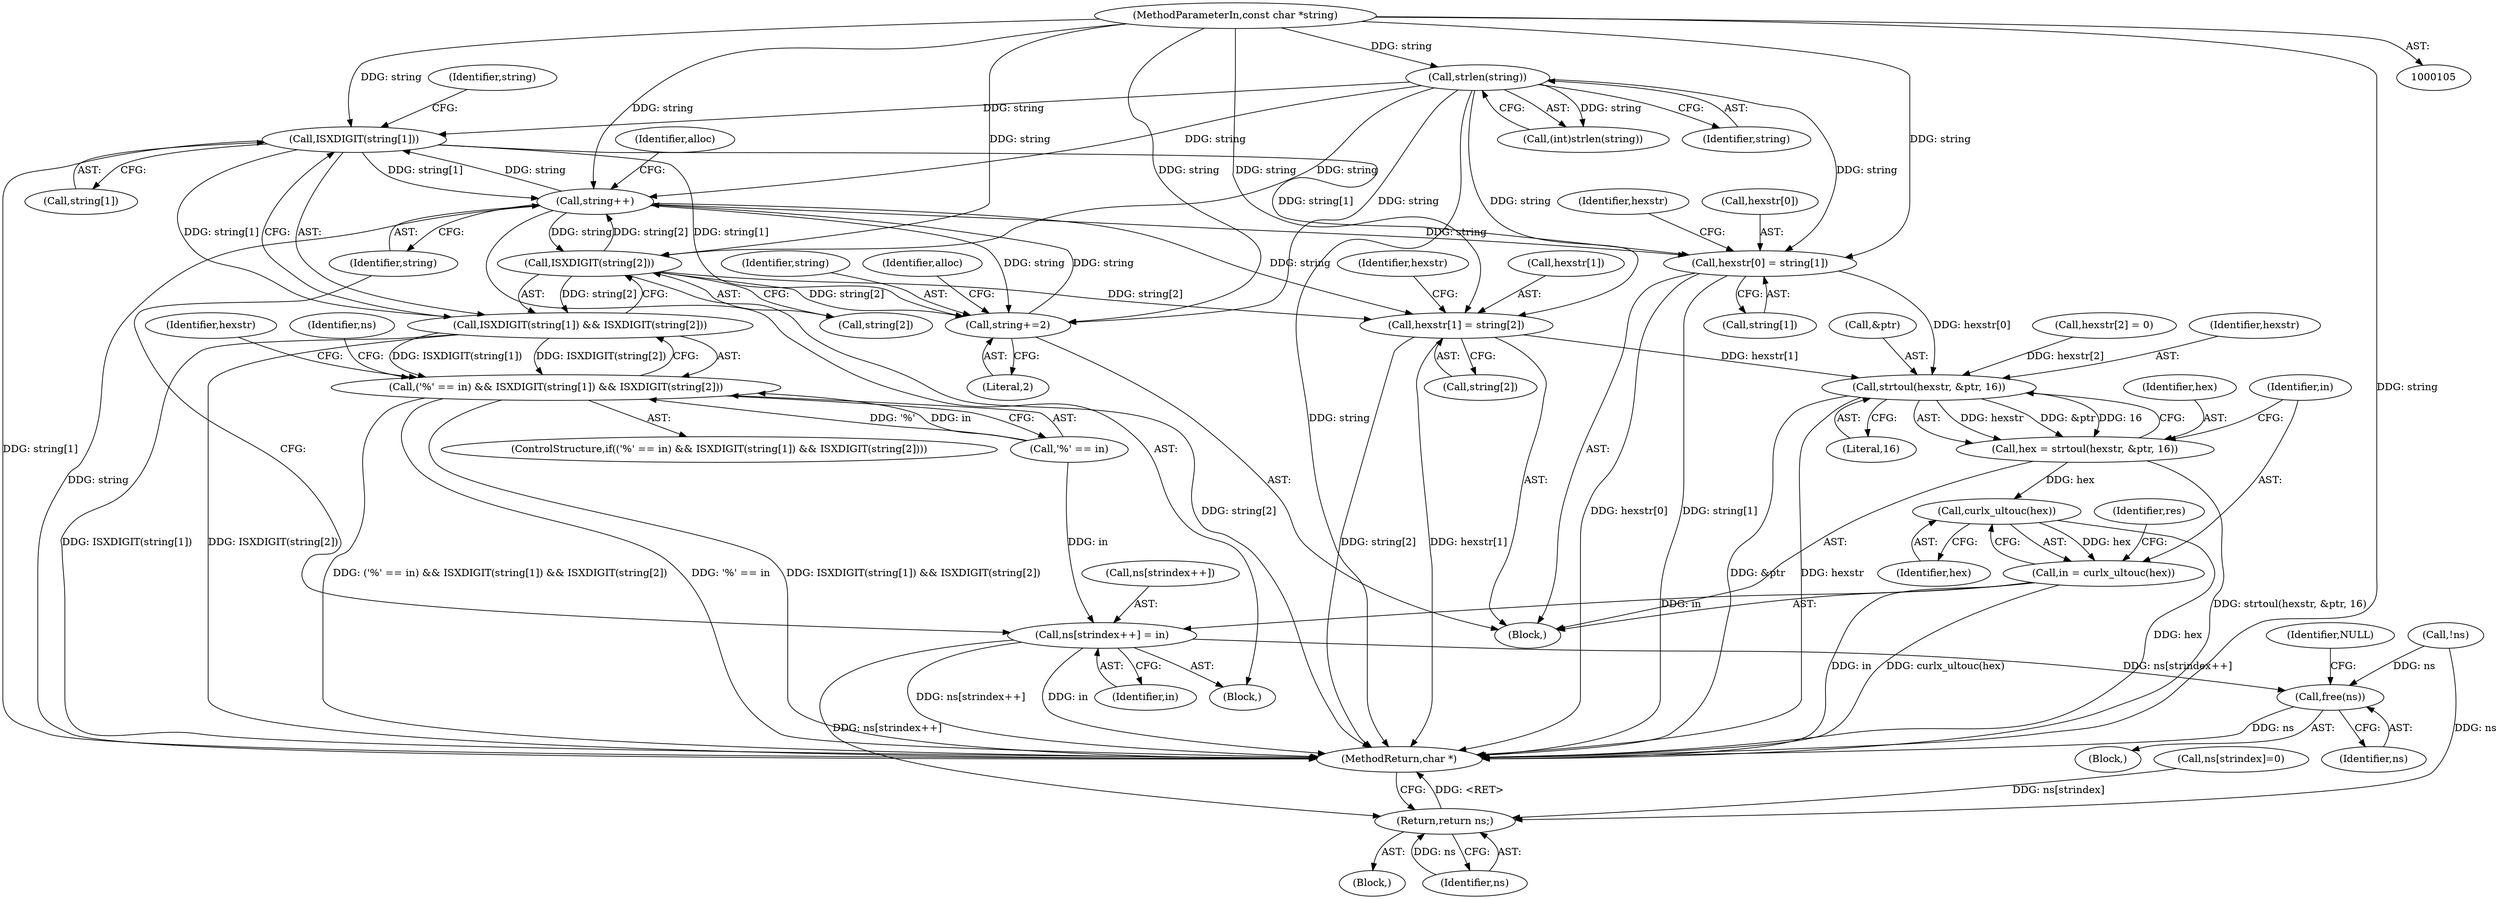 digraph "1_curl_75ca568fa1c19de4c5358fed246686de8467c238_0@array" {
"1000156" [label="(Call,ISXDIGIT(string[1]))"];
"1000120" [label="(Call,strlen(string))"];
"1000107" [label="(MethodParameterIn,const char *string)"];
"1000223" [label="(Call,string++)"];
"1000156" [label="(Call,ISXDIGIT(string[1]))"];
"1000211" [label="(Call,string+=2)"];
"1000160" [label="(Call,ISXDIGIT(string[2]))"];
"1000155" [label="(Call,ISXDIGIT(string[1]) && ISXDIGIT(string[2]))"];
"1000151" [label="(Call,('%' == in) && ISXDIGIT(string[1]) && ISXDIGIT(string[2]))"];
"1000167" [label="(Call,hexstr[0] = string[1])"];
"1000188" [label="(Call,strtoul(hexstr, &ptr, 16))"];
"1000186" [label="(Call,hex = strtoul(hexstr, &ptr, 16))"];
"1000195" [label="(Call,curlx_ultouc(hex))"];
"1000193" [label="(Call,in = curlx_ultouc(hex))"];
"1000217" [label="(Call,ns[strindex++] = in)"];
"1000207" [label="(Call,free(ns))"];
"1000236" [label="(Return,return ns;)"];
"1000174" [label="(Call,hexstr[1] = string[2])"];
"1000150" [label="(ControlStructure,if(('%' == in) && ISXDIGIT(string[1]) && ISXDIGIT(string[2])))"];
"1000198" [label="(Identifier,res)"];
"1000167" [label="(Call,hexstr[0] = string[1])"];
"1000178" [label="(Call,string[2])"];
"1000136" [label="(Call,!ns)"];
"1000174" [label="(Call,hexstr[1] = string[2])"];
"1000161" [label="(Call,string[2])"];
"1000155" [label="(Call,ISXDIGIT(string[1]) && ISXDIGIT(string[2]))"];
"1000223" [label="(Call,string++)"];
"1000195" [label="(Call,curlx_ultouc(hex))"];
"1000175" [label="(Call,hexstr[1])"];
"1000181" [label="(Call,hexstr[2] = 0)"];
"1000110" [label="(Block,)"];
"1000213" [label="(Literal,2)"];
"1000186" [label="(Call,hex = strtoul(hexstr, &ptr, 16))"];
"1000219" [label="(Identifier,ns)"];
"1000196" [label="(Identifier,hex)"];
"1000237" [label="(Identifier,ns)"];
"1000211" [label="(Call,string+=2)"];
"1000188" [label="(Call,strtoul(hexstr, &ptr, 16))"];
"1000192" [label="(Literal,16)"];
"1000171" [label="(Call,string[1])"];
"1000176" [label="(Identifier,hexstr)"];
"1000210" [label="(Identifier,NULL)"];
"1000238" [label="(MethodReturn,char *)"];
"1000225" [label="(Call,ns[strindex]=0)"];
"1000118" [label="(Call,(int)strlen(string))"];
"1000189" [label="(Identifier,hexstr)"];
"1000212" [label="(Identifier,string)"];
"1000222" [label="(Identifier,in)"];
"1000183" [label="(Identifier,hexstr)"];
"1000156" [label="(Call,ISXDIGIT(string[1]))"];
"1000143" [label="(Identifier,alloc)"];
"1000193" [label="(Call,in = curlx_ultouc(hex))"];
"1000157" [label="(Call,string[1])"];
"1000121" [label="(Identifier,string)"];
"1000217" [label="(Call,ns[strindex++] = in)"];
"1000236" [label="(Return,return ns;)"];
"1000187" [label="(Identifier,hex)"];
"1000151" [label="(Call,('%' == in) && ISXDIGIT(string[1]) && ISXDIGIT(string[2]))"];
"1000215" [label="(Identifier,alloc)"];
"1000152" [label="(Call,'%' == in)"];
"1000218" [label="(Call,ns[strindex++])"];
"1000162" [label="(Identifier,string)"];
"1000208" [label="(Identifier,ns)"];
"1000168" [label="(Call,hexstr[0])"];
"1000107" [label="(MethodParameterIn,const char *string)"];
"1000206" [label="(Block,)"];
"1000160" [label="(Call,ISXDIGIT(string[2]))"];
"1000190" [label="(Call,&ptr)"];
"1000207" [label="(Call,free(ns))"];
"1000120" [label="(Call,strlen(string))"];
"1000164" [label="(Block,)"];
"1000169" [label="(Identifier,hexstr)"];
"1000224" [label="(Identifier,string)"];
"1000194" [label="(Identifier,in)"];
"1000145" [label="(Block,)"];
"1000156" -> "1000155"  [label="AST: "];
"1000156" -> "1000157"  [label="CFG: "];
"1000157" -> "1000156"  [label="AST: "];
"1000162" -> "1000156"  [label="CFG: "];
"1000155" -> "1000156"  [label="CFG: "];
"1000156" -> "1000238"  [label="DDG: string[1]"];
"1000156" -> "1000155"  [label="DDG: string[1]"];
"1000120" -> "1000156"  [label="DDG: string"];
"1000223" -> "1000156"  [label="DDG: string"];
"1000107" -> "1000156"  [label="DDG: string"];
"1000156" -> "1000167"  [label="DDG: string[1]"];
"1000156" -> "1000211"  [label="DDG: string[1]"];
"1000156" -> "1000223"  [label="DDG: string[1]"];
"1000120" -> "1000118"  [label="AST: "];
"1000120" -> "1000121"  [label="CFG: "];
"1000121" -> "1000120"  [label="AST: "];
"1000118" -> "1000120"  [label="CFG: "];
"1000120" -> "1000238"  [label="DDG: string"];
"1000120" -> "1000118"  [label="DDG: string"];
"1000107" -> "1000120"  [label="DDG: string"];
"1000120" -> "1000160"  [label="DDG: string"];
"1000120" -> "1000167"  [label="DDG: string"];
"1000120" -> "1000174"  [label="DDG: string"];
"1000120" -> "1000211"  [label="DDG: string"];
"1000120" -> "1000223"  [label="DDG: string"];
"1000107" -> "1000105"  [label="AST: "];
"1000107" -> "1000238"  [label="DDG: string"];
"1000107" -> "1000160"  [label="DDG: string"];
"1000107" -> "1000167"  [label="DDG: string"];
"1000107" -> "1000174"  [label="DDG: string"];
"1000107" -> "1000211"  [label="DDG: string"];
"1000107" -> "1000223"  [label="DDG: string"];
"1000223" -> "1000145"  [label="AST: "];
"1000223" -> "1000224"  [label="CFG: "];
"1000224" -> "1000223"  [label="AST: "];
"1000143" -> "1000223"  [label="CFG: "];
"1000223" -> "1000238"  [label="DDG: string"];
"1000223" -> "1000160"  [label="DDG: string"];
"1000223" -> "1000167"  [label="DDG: string"];
"1000223" -> "1000174"  [label="DDG: string"];
"1000223" -> "1000211"  [label="DDG: string"];
"1000211" -> "1000223"  [label="DDG: string"];
"1000160" -> "1000223"  [label="DDG: string[2]"];
"1000211" -> "1000164"  [label="AST: "];
"1000211" -> "1000213"  [label="CFG: "];
"1000212" -> "1000211"  [label="AST: "];
"1000213" -> "1000211"  [label="AST: "];
"1000215" -> "1000211"  [label="CFG: "];
"1000160" -> "1000211"  [label="DDG: string[2]"];
"1000160" -> "1000155"  [label="AST: "];
"1000160" -> "1000161"  [label="CFG: "];
"1000161" -> "1000160"  [label="AST: "];
"1000155" -> "1000160"  [label="CFG: "];
"1000160" -> "1000238"  [label="DDG: string[2]"];
"1000160" -> "1000155"  [label="DDG: string[2]"];
"1000160" -> "1000174"  [label="DDG: string[2]"];
"1000155" -> "1000151"  [label="AST: "];
"1000151" -> "1000155"  [label="CFG: "];
"1000155" -> "1000238"  [label="DDG: ISXDIGIT(string[1])"];
"1000155" -> "1000238"  [label="DDG: ISXDIGIT(string[2])"];
"1000155" -> "1000151"  [label="DDG: ISXDIGIT(string[1])"];
"1000155" -> "1000151"  [label="DDG: ISXDIGIT(string[2])"];
"1000151" -> "1000150"  [label="AST: "];
"1000151" -> "1000152"  [label="CFG: "];
"1000152" -> "1000151"  [label="AST: "];
"1000169" -> "1000151"  [label="CFG: "];
"1000219" -> "1000151"  [label="CFG: "];
"1000151" -> "1000238"  [label="DDG: ('%' == in) && ISXDIGIT(string[1]) && ISXDIGIT(string[2])"];
"1000151" -> "1000238"  [label="DDG: '%' == in"];
"1000151" -> "1000238"  [label="DDG: ISXDIGIT(string[1]) && ISXDIGIT(string[2])"];
"1000152" -> "1000151"  [label="DDG: '%'"];
"1000152" -> "1000151"  [label="DDG: in"];
"1000167" -> "1000164"  [label="AST: "];
"1000167" -> "1000171"  [label="CFG: "];
"1000168" -> "1000167"  [label="AST: "];
"1000171" -> "1000167"  [label="AST: "];
"1000176" -> "1000167"  [label="CFG: "];
"1000167" -> "1000238"  [label="DDG: hexstr[0]"];
"1000167" -> "1000238"  [label="DDG: string[1]"];
"1000167" -> "1000188"  [label="DDG: hexstr[0]"];
"1000188" -> "1000186"  [label="AST: "];
"1000188" -> "1000192"  [label="CFG: "];
"1000189" -> "1000188"  [label="AST: "];
"1000190" -> "1000188"  [label="AST: "];
"1000192" -> "1000188"  [label="AST: "];
"1000186" -> "1000188"  [label="CFG: "];
"1000188" -> "1000238"  [label="DDG: &ptr"];
"1000188" -> "1000238"  [label="DDG: hexstr"];
"1000188" -> "1000186"  [label="DDG: hexstr"];
"1000188" -> "1000186"  [label="DDG: &ptr"];
"1000188" -> "1000186"  [label="DDG: 16"];
"1000181" -> "1000188"  [label="DDG: hexstr[2]"];
"1000174" -> "1000188"  [label="DDG: hexstr[1]"];
"1000186" -> "1000164"  [label="AST: "];
"1000187" -> "1000186"  [label="AST: "];
"1000194" -> "1000186"  [label="CFG: "];
"1000186" -> "1000238"  [label="DDG: strtoul(hexstr, &ptr, 16)"];
"1000186" -> "1000195"  [label="DDG: hex"];
"1000195" -> "1000193"  [label="AST: "];
"1000195" -> "1000196"  [label="CFG: "];
"1000196" -> "1000195"  [label="AST: "];
"1000193" -> "1000195"  [label="CFG: "];
"1000195" -> "1000238"  [label="DDG: hex"];
"1000195" -> "1000193"  [label="DDG: hex"];
"1000193" -> "1000164"  [label="AST: "];
"1000194" -> "1000193"  [label="AST: "];
"1000198" -> "1000193"  [label="CFG: "];
"1000193" -> "1000238"  [label="DDG: in"];
"1000193" -> "1000238"  [label="DDG: curlx_ultouc(hex)"];
"1000193" -> "1000217"  [label="DDG: in"];
"1000217" -> "1000145"  [label="AST: "];
"1000217" -> "1000222"  [label="CFG: "];
"1000218" -> "1000217"  [label="AST: "];
"1000222" -> "1000217"  [label="AST: "];
"1000224" -> "1000217"  [label="CFG: "];
"1000217" -> "1000238"  [label="DDG: ns[strindex++]"];
"1000217" -> "1000238"  [label="DDG: in"];
"1000217" -> "1000207"  [label="DDG: ns[strindex++]"];
"1000152" -> "1000217"  [label="DDG: in"];
"1000217" -> "1000236"  [label="DDG: ns[strindex++]"];
"1000207" -> "1000206"  [label="AST: "];
"1000207" -> "1000208"  [label="CFG: "];
"1000208" -> "1000207"  [label="AST: "];
"1000210" -> "1000207"  [label="CFG: "];
"1000207" -> "1000238"  [label="DDG: ns"];
"1000136" -> "1000207"  [label="DDG: ns"];
"1000236" -> "1000110"  [label="AST: "];
"1000236" -> "1000237"  [label="CFG: "];
"1000237" -> "1000236"  [label="AST: "];
"1000238" -> "1000236"  [label="CFG: "];
"1000236" -> "1000238"  [label="DDG: <RET>"];
"1000237" -> "1000236"  [label="DDG: ns"];
"1000225" -> "1000236"  [label="DDG: ns[strindex]"];
"1000136" -> "1000236"  [label="DDG: ns"];
"1000174" -> "1000164"  [label="AST: "];
"1000174" -> "1000178"  [label="CFG: "];
"1000175" -> "1000174"  [label="AST: "];
"1000178" -> "1000174"  [label="AST: "];
"1000183" -> "1000174"  [label="CFG: "];
"1000174" -> "1000238"  [label="DDG: string[2]"];
"1000174" -> "1000238"  [label="DDG: hexstr[1]"];
}
